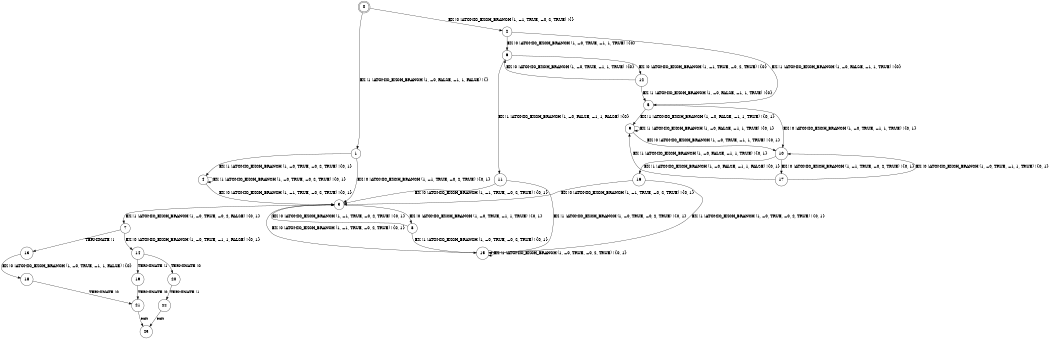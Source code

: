 digraph BCG {
size = "7, 10.5";
center = TRUE;
node [shape = circle];
0 [peripheries = 2];
0 -> 1 [label = "EX !1 !ATOMIC_EXCH_BRANCH (1, +0, FALSE, +1, 1, FALSE) !{}"];
0 -> 2 [label = "EX !0 !ATOMIC_EXCH_BRANCH (1, +1, TRUE, +0, 2, TRUE) !{}"];
1 -> 3 [label = "EX !0 !ATOMIC_EXCH_BRANCH (1, +1, TRUE, +0, 2, TRUE) !{0, 1}"];
1 -> 4 [label = "EX !1 !ATOMIC_EXCH_BRANCH (1, +0, TRUE, +0, 2, TRUE) !{0, 1}"];
2 -> 5 [label = "EX !1 !ATOMIC_EXCH_BRANCH (1, +0, FALSE, +1, 1, TRUE) !{0}"];
2 -> 6 [label = "EX !0 !ATOMIC_EXCH_BRANCH (1, +0, TRUE, +1, 1, TRUE) !{0}"];
3 -> 7 [label = "EX !1 !ATOMIC_EXCH_BRANCH (1, +0, TRUE, +0, 2, FALSE) !{0, 1}"];
3 -> 8 [label = "EX !0 !ATOMIC_EXCH_BRANCH (1, +0, TRUE, +1, 1, TRUE) !{0, 1}"];
4 -> 3 [label = "EX !0 !ATOMIC_EXCH_BRANCH (1, +1, TRUE, +0, 2, TRUE) !{0, 1}"];
4 -> 4 [label = "EX !1 !ATOMIC_EXCH_BRANCH (1, +0, TRUE, +0, 2, TRUE) !{0, 1}"];
5 -> 9 [label = "EX !1 !ATOMIC_EXCH_BRANCH (1, +0, FALSE, +1, 1, TRUE) !{0, 1}"];
5 -> 10 [label = "EX !0 !ATOMIC_EXCH_BRANCH (1, +0, TRUE, +1, 1, TRUE) !{0, 1}"];
6 -> 11 [label = "EX !1 !ATOMIC_EXCH_BRANCH (1, +0, FALSE, +1, 1, FALSE) !{0}"];
6 -> 12 [label = "EX !0 !ATOMIC_EXCH_BRANCH (1, +1, TRUE, +0, 2, TRUE) !{0}"];
7 -> 13 [label = "TERMINATE !1"];
7 -> 14 [label = "EX !0 !ATOMIC_EXCH_BRANCH (1, +0, TRUE, +1, 1, FALSE) !{0, 1}"];
8 -> 15 [label = "EX !1 !ATOMIC_EXCH_BRANCH (1, +0, TRUE, +0, 2, TRUE) !{0, 1}"];
8 -> 3 [label = "EX !0 !ATOMIC_EXCH_BRANCH (1, +1, TRUE, +0, 2, TRUE) !{0, 1}"];
9 -> 9 [label = "EX !1 !ATOMIC_EXCH_BRANCH (1, +0, FALSE, +1, 1, TRUE) !{0, 1}"];
9 -> 10 [label = "EX !0 !ATOMIC_EXCH_BRANCH (1, +0, TRUE, +1, 1, TRUE) !{0, 1}"];
10 -> 16 [label = "EX !1 !ATOMIC_EXCH_BRANCH (1, +0, FALSE, +1, 1, FALSE) !{0, 1}"];
10 -> 17 [label = "EX !0 !ATOMIC_EXCH_BRANCH (1, +1, TRUE, +0, 2, TRUE) !{0, 1}"];
11 -> 15 [label = "EX !1 !ATOMIC_EXCH_BRANCH (1, +0, TRUE, +0, 2, TRUE) !{0, 1}"];
11 -> 3 [label = "EX !0 !ATOMIC_EXCH_BRANCH (1, +1, TRUE, +0, 2, TRUE) !{0, 1}"];
12 -> 5 [label = "EX !1 !ATOMIC_EXCH_BRANCH (1, +0, FALSE, +1, 1, TRUE) !{0}"];
12 -> 6 [label = "EX !0 !ATOMIC_EXCH_BRANCH (1, +0, TRUE, +1, 1, TRUE) !{0}"];
13 -> 18 [label = "EX !0 !ATOMIC_EXCH_BRANCH (1, +0, TRUE, +1, 1, FALSE) !{0}"];
14 -> 19 [label = "TERMINATE !1"];
14 -> 20 [label = "TERMINATE !0"];
15 -> 15 [label = "EX !1 !ATOMIC_EXCH_BRANCH (1, +0, TRUE, +0, 2, TRUE) !{0, 1}"];
15 -> 3 [label = "EX !0 !ATOMIC_EXCH_BRANCH (1, +1, TRUE, +0, 2, TRUE) !{0, 1}"];
16 -> 15 [label = "EX !1 !ATOMIC_EXCH_BRANCH (1, +0, TRUE, +0, 2, TRUE) !{0, 1}"];
16 -> 3 [label = "EX !0 !ATOMIC_EXCH_BRANCH (1, +1, TRUE, +0, 2, TRUE) !{0, 1}"];
17 -> 9 [label = "EX !1 !ATOMIC_EXCH_BRANCH (1, +0, FALSE, +1, 1, TRUE) !{0, 1}"];
17 -> 10 [label = "EX !0 !ATOMIC_EXCH_BRANCH (1, +0, TRUE, +1, 1, TRUE) !{0, 1}"];
18 -> 21 [label = "TERMINATE !0"];
19 -> 21 [label = "TERMINATE !0"];
20 -> 22 [label = "TERMINATE !1"];
21 -> 23 [label = "exit"];
22 -> 23 [label = "exit"];
}
